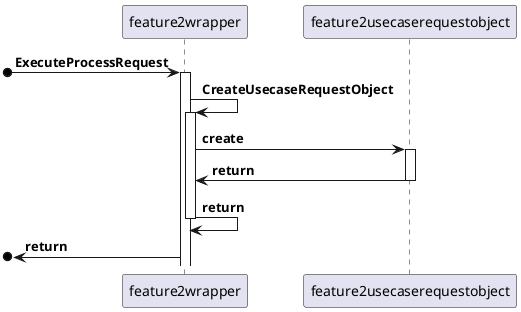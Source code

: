 /'派生，继承：<|--'/
/'组合：*-- ， 将会管理对象的生命周期'/
/'聚合：o--, 特指不管理对象的生命周期，但存在关联'/
/'
title <size:18>camx awb overview</size>\n     Lin Jin

collections ThreadUsers

<color:red><size:16>****</size></color>

<color:blue><size:15></size></color>

package <color:blue><size:15>**AWBDecisionAggregator** {
}

== <color:blue> CAWBMain::Configure </color>==

participant XXX

box "Factory"
participant camxcawbfactory as awb_factory
end box



<color:red>TODO: this need check further</color>


Useful color:
1. Red
Red Crimson DeepPink LightPink Salmon HotPink

2. Blue
MediumBlue Blue DodgerBlue DeepSkyBlue Cyan LightSkyBlue SlateBlue SkyBlue

3. Green
Chartreuse Green GreenYellow LawnGreen Lime LightGreen SpingGreen

4. Yellow
Yellow Gold LightGoldenRodYellow Orange LemonChiffon

5. Violet
DarkMagenta BlueViolet DardViolet Magenta Fuchsia Purple

6. 
'/

@startuml
participant feature2wrapper
participant feature2usecaserequestobject

[o->feature2wrapper: **ExecuteProcessRequest**
activate feature2wrapper

    feature2wrapper->feature2wrapper: **CreateUsecaseRequestObject**
    activate feature2wrapper
        
        feature2wrapper->feature2usecaserequestobject: **create**
        activate feature2usecaserequestobject
        feature2usecaserequestobject->feature2wrapper: **return**
        deactivate feature2usecaserequestobject
        
    feature2wrapper->feature2wrapper: **return**
    deactivate feature2wrapper

[o<-feature2wrapper: **return**

@enduml

